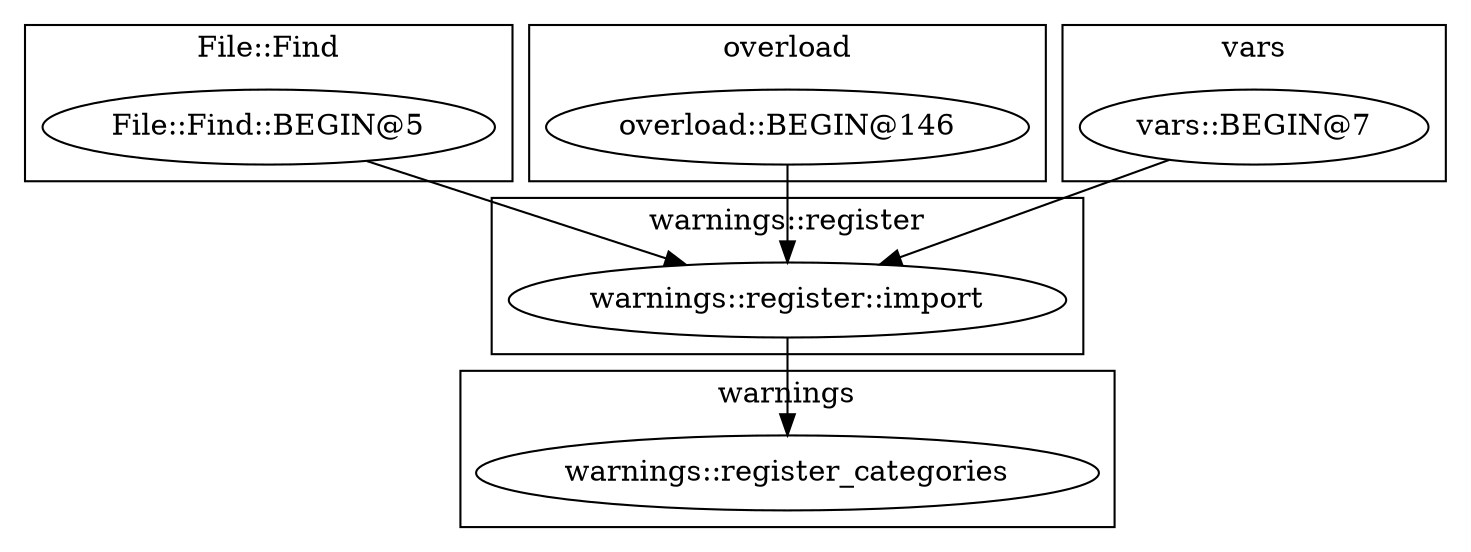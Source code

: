 digraph {
graph [overlap=false]
subgraph cluster_File_Find {
	label="File::Find";
	"File::Find::BEGIN@5";
}
subgraph cluster_warnings {
	label="warnings";
	"warnings::register_categories";
}
subgraph cluster_overload {
	label="overload";
	"overload::BEGIN@146";
}
subgraph cluster_vars {
	label="vars";
	"vars::BEGIN@7";
}
subgraph cluster_warnings_register {
	label="warnings::register";
	"warnings::register::import";
}
"warnings::register::import" -> "warnings::register_categories";
"overload::BEGIN@146" -> "warnings::register::import";
"vars::BEGIN@7" -> "warnings::register::import";
"File::Find::BEGIN@5" -> "warnings::register::import";
}

